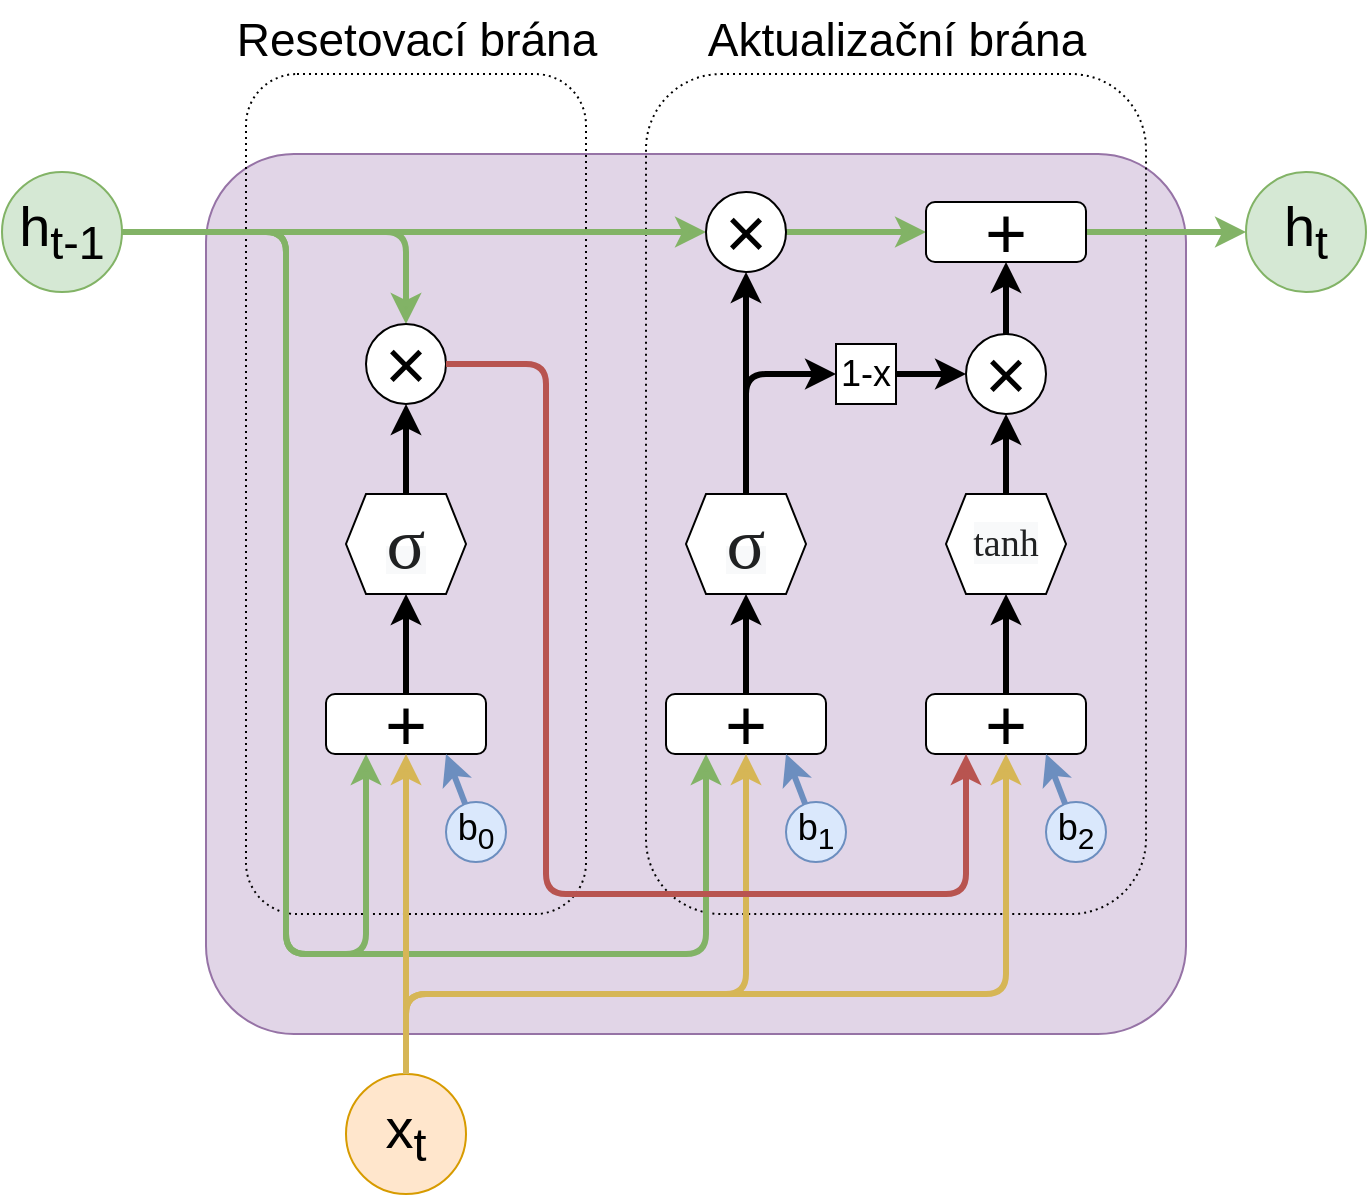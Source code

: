 <mxfile>
    <diagram id="cttUkUFFzSHb7aEH2Uw1" name="Page-1">
        <mxGraphModel dx="1697" dy="709" grid="1" gridSize="10" guides="1" tooltips="1" connect="1" arrows="1" fold="1" page="1" pageScale="1" pageWidth="850" pageHeight="1100" math="0" shadow="0">
            <root>
                <mxCell id="0"/>
                <mxCell id="1" parent="0"/>
                <mxCell id="2" value="" style="rounded=1;whiteSpace=wrap;html=1;fillColor=#e1d5e7;strokeColor=#9673a6;arcSize=10;" parent="1" vertex="1">
                    <mxGeometry y="170" width="490" height="440" as="geometry"/>
                </mxCell>
                <mxCell id="69" value="" style="rounded=1;whiteSpace=wrap;html=1;fillColor=none;dashed=1;dashPattern=1 2;" parent="1" vertex="1">
                    <mxGeometry x="220" y="130" width="250" height="420" as="geometry"/>
                </mxCell>
                <mxCell id="68" value="" style="rounded=1;whiteSpace=wrap;html=1;fillColor=none;dashed=1;dashPattern=1 2;" parent="1" vertex="1">
                    <mxGeometry x="20" y="130" width="170" height="420" as="geometry"/>
                </mxCell>
                <mxCell id="89" style="edgeStyle=none;html=1;strokeWidth=3;fillColor=#d5e8d4;strokeColor=#82b366;" parent="1" source="97" target="8" edge="1">
                    <mxGeometry relative="1" as="geometry"/>
                </mxCell>
                <mxCell id="90" style="edgeStyle=orthogonalEdgeStyle;html=1;strokeWidth=3;fillColor=#d5e8d4;strokeColor=#82b366;" parent="1" source="3" target="4" edge="1">
                    <mxGeometry relative="1" as="geometry"/>
                </mxCell>
                <mxCell id="104" style="edgeStyle=orthogonalEdgeStyle;html=1;strokeWidth=3;fillColor=#d5e8d4;strokeColor=#82b366;" edge="1" parent="1" source="3" target="5">
                    <mxGeometry relative="1" as="geometry">
                        <Array as="points">
                            <mxPoint x="40" y="209"/>
                            <mxPoint x="40" y="570"/>
                            <mxPoint x="80" y="570"/>
                        </Array>
                    </mxGeometry>
                </mxCell>
                <mxCell id="105" style="edgeStyle=orthogonalEdgeStyle;html=1;strokeWidth=3;fillColor=#d5e8d4;strokeColor=#82b366;" edge="1" parent="1" source="3" target="31">
                    <mxGeometry relative="1" as="geometry">
                        <Array as="points">
                            <mxPoint x="40" y="209"/>
                            <mxPoint x="40" y="570"/>
                            <mxPoint x="250" y="570"/>
                        </Array>
                    </mxGeometry>
                </mxCell>
                <mxCell id="3" value="&lt;span style=&quot;color: rgb(0, 0, 0);&quot;&gt;h&lt;/span&gt;&lt;sub&gt;t-1&lt;/sub&gt;" style="ellipse;whiteSpace=wrap;html=1;aspect=fixed;fontSize=28;fillColor=#d5e8d4;strokeColor=#82b366;" parent="1" vertex="1">
                    <mxGeometry x="-102" y="179" width="60" height="60" as="geometry"/>
                </mxCell>
                <mxCell id="4" value="&lt;font style=&quot;font-size: 36px;&quot;&gt;×&lt;/font&gt;" style="ellipse;whiteSpace=wrap;html=1;aspect=fixed;" parent="1" vertex="1">
                    <mxGeometry x="80" y="255" width="40" height="40" as="geometry"/>
                </mxCell>
                <mxCell id="19" style="edgeStyle=none;html=1;exitX=0.5;exitY=0;exitDx=0;exitDy=0;strokeWidth=3;" parent="1" source="5" target="18" edge="1">
                    <mxGeometry relative="1" as="geometry"/>
                </mxCell>
                <mxCell id="5" value="&lt;font style=&quot;font-size: 36px;&quot;&gt;+&lt;/font&gt;" style="rounded=1;whiteSpace=wrap;html=1;" parent="1" vertex="1">
                    <mxGeometry x="60" y="440" width="80" height="30" as="geometry"/>
                </mxCell>
                <mxCell id="63" style="edgeStyle=orthogonalEdgeStyle;html=1;strokeWidth=3;fillColor=#d5e8d4;strokeColor=#82b366;" parent="1" source="8" target="62" edge="1">
                    <mxGeometry relative="1" as="geometry"/>
                </mxCell>
                <mxCell id="8" value="&lt;font style=&quot;font-size: 36px;&quot;&gt;+&lt;/font&gt;" style="rounded=1;whiteSpace=wrap;html=1;" parent="1" vertex="1">
                    <mxGeometry x="360" y="194" width="80" height="30" as="geometry"/>
                </mxCell>
                <mxCell id="15" style="edgeStyle=orthogonalEdgeStyle;html=1;strokeWidth=3;fillColor=#fff2cc;strokeColor=#d6b656;" parent="1" source="9" target="5" edge="1">
                    <mxGeometry relative="1" as="geometry">
                        <mxPoint x="100.0" y="486" as="targetPoint"/>
                    </mxGeometry>
                </mxCell>
                <mxCell id="9" value="x&lt;sub&gt;t&lt;/sub&gt;" style="ellipse;whiteSpace=wrap;html=1;aspect=fixed;fontSize=28;fillColor=#ffe6cc;strokeColor=#d79b00;" parent="1" vertex="1">
                    <mxGeometry x="70" y="630" width="60" height="60" as="geometry"/>
                </mxCell>
                <mxCell id="20" style="edgeStyle=orthogonalEdgeStyle;html=1;strokeWidth=3;" parent="1" source="18" target="4" edge="1">
                    <mxGeometry relative="1" as="geometry">
                        <mxPoint x="100" y="309" as="sourcePoint"/>
                        <Array as="points">
                            <mxPoint x="100" y="310"/>
                            <mxPoint x="100" y="310"/>
                        </Array>
                        <mxPoint x="-60" y="300" as="targetPoint"/>
                    </mxGeometry>
                </mxCell>
                <mxCell id="18" value="&lt;span style=&quot;color: rgb(32, 33, 34); font-family: &amp;quot;Times New Roman&amp;quot;, serif; background-color: rgb(248, 249, 250);&quot;&gt;&lt;font style=&quot;font-size: 36px;&quot;&gt;σ&lt;/font&gt;&lt;/span&gt;" style="shape=hexagon;perimeter=hexagonPerimeter2;whiteSpace=wrap;html=1;fixedSize=1;size=10;" parent="1" vertex="1">
                    <mxGeometry x="70" y="340" width="60" height="50" as="geometry"/>
                </mxCell>
                <mxCell id="30" style="edgeStyle=none;html=1;exitX=0.5;exitY=0;exitDx=0;exitDy=0;strokeWidth=3;" parent="1" source="31" target="34" edge="1">
                    <mxGeometry relative="1" as="geometry"/>
                </mxCell>
                <mxCell id="31" value="&lt;font style=&quot;font-size: 36px;&quot;&gt;+&lt;/font&gt;" style="rounded=1;whiteSpace=wrap;html=1;" parent="1" vertex="1">
                    <mxGeometry x="230" y="440" width="80" height="30" as="geometry"/>
                </mxCell>
                <mxCell id="32" style="edgeStyle=orthogonalEdgeStyle;html=1;strokeWidth=3;fillColor=#fff2cc;strokeColor=#d6b656;" parent="1" source="9" target="31" edge="1">
                    <mxGeometry relative="1" as="geometry">
                        <mxPoint x="270" y="596" as="sourcePoint"/>
                        <mxPoint x="270" y="486" as="targetPoint"/>
                        <Array as="points">
                            <mxPoint x="100" y="590"/>
                            <mxPoint x="270" y="590"/>
                        </Array>
                    </mxGeometry>
                </mxCell>
                <mxCell id="49" style="edgeStyle=orthogonalEdgeStyle;html=1;strokeWidth=3;" parent="1" source="100" target="45" edge="1">
                    <mxGeometry relative="1" as="geometry">
                        <Array as="points"/>
                        <mxPoint x="350.0" y="280" as="sourcePoint"/>
                    </mxGeometry>
                </mxCell>
                <mxCell id="99" style="edgeStyle=none;html=1;strokeWidth=3;" edge="1" parent="1" source="34" target="97">
                    <mxGeometry relative="1" as="geometry"/>
                </mxCell>
                <mxCell id="34" value="&lt;span style=&quot;color: rgb(32, 33, 34); font-family: &amp;quot;Times New Roman&amp;quot;, serif; background-color: rgb(248, 249, 250);&quot;&gt;&lt;font style=&quot;font-size: 36px;&quot;&gt;σ&lt;/font&gt;&lt;/span&gt;" style="shape=hexagon;perimeter=hexagonPerimeter2;whiteSpace=wrap;html=1;fixedSize=1;size=10;" parent="1" vertex="1">
                    <mxGeometry x="240" y="340" width="60" height="50" as="geometry"/>
                </mxCell>
                <mxCell id="39" style="edgeStyle=none;html=1;exitX=0.5;exitY=0;exitDx=0;exitDy=0;strokeWidth=3;" parent="1" source="40" target="43" edge="1">
                    <mxGeometry relative="1" as="geometry"/>
                </mxCell>
                <mxCell id="40" value="&lt;font style=&quot;font-size: 36px;&quot;&gt;+&lt;/font&gt;" style="rounded=1;whiteSpace=wrap;html=1;" parent="1" vertex="1">
                    <mxGeometry x="360" y="440" width="80" height="30" as="geometry"/>
                </mxCell>
                <mxCell id="41" style="edgeStyle=orthogonalEdgeStyle;html=1;strokeWidth=3;fillColor=#fff2cc;strokeColor=#d6b656;" parent="1" source="9" target="40" edge="1">
                    <mxGeometry relative="1" as="geometry">
                        <mxPoint x="200" y="596" as="sourcePoint"/>
                        <Array as="points">
                            <mxPoint x="100" y="590"/>
                            <mxPoint x="400" y="590"/>
                        </Array>
                        <mxPoint x="370" y="486" as="targetPoint"/>
                    </mxGeometry>
                </mxCell>
                <mxCell id="46" style="edgeStyle=orthogonalEdgeStyle;html=1;strokeWidth=3;" parent="1" source="43" target="45" edge="1">
                    <mxGeometry relative="1" as="geometry"/>
                </mxCell>
                <mxCell id="43" value="&lt;span style=&quot;color: rgb(32, 33, 34); font-family: &amp;quot;Times New Roman&amp;quot;, serif; background-color: rgb(248, 249, 250);&quot;&gt;&lt;font&gt;tanh&lt;/font&gt;&lt;/span&gt;" style="shape=hexagon;perimeter=hexagonPerimeter2;whiteSpace=wrap;html=1;fixedSize=1;size=10;fontSize=19;" parent="1" vertex="1">
                    <mxGeometry x="370" y="340" width="60" height="50" as="geometry"/>
                </mxCell>
                <mxCell id="47" style="edgeStyle=orthogonalEdgeStyle;html=1;strokeWidth=3;" parent="1" source="45" target="8" edge="1">
                    <mxGeometry relative="1" as="geometry"/>
                </mxCell>
                <mxCell id="45" value="&lt;font style=&quot;font-size: 36px;&quot;&gt;×&lt;/font&gt;" style="ellipse;whiteSpace=wrap;html=1;aspect=fixed;" parent="1" vertex="1">
                    <mxGeometry x="380" y="260" width="40" height="40" as="geometry"/>
                </mxCell>
                <mxCell id="62" value="&lt;span style=&quot;color: rgb(0, 0, 0);&quot;&gt;h&lt;/span&gt;&lt;sub&gt;t&lt;/sub&gt;" style="ellipse;whiteSpace=wrap;html=1;aspect=fixed;fontSize=28;fillColor=#d5e8d4;strokeColor=#82b366;" parent="1" vertex="1">
                    <mxGeometry x="520" y="179" width="60" height="60" as="geometry"/>
                </mxCell>
                <mxCell id="73" style="edgeStyle=none;html=1;fillColor=#dae8fc;strokeColor=#6c8ebf;strokeWidth=3;entryX=0.75;entryY=1;entryDx=0;entryDy=0;" parent="1" source="72" target="5" edge="1">
                    <mxGeometry relative="1" as="geometry">
                        <mxPoint x="130.48" y="486.84" as="targetPoint"/>
                    </mxGeometry>
                </mxCell>
                <mxCell id="72" value="b&lt;sub&gt;0&lt;/sub&gt;" style="ellipse;whiteSpace=wrap;html=1;aspect=fixed;fontSize=18;fillColor=#dae8fc;strokeColor=#6c8ebf;" parent="1" vertex="1">
                    <mxGeometry x="120" y="494" width="30" height="30" as="geometry"/>
                </mxCell>
                <mxCell id="74" style="edgeStyle=none;html=1;fillColor=#dae8fc;strokeColor=#6c8ebf;strokeWidth=3;entryX=0.75;entryY=1;entryDx=0;entryDy=0;" parent="1" source="75" target="31" edge="1">
                    <mxGeometry relative="1" as="geometry">
                        <mxPoint x="290" y="470" as="targetPoint"/>
                    </mxGeometry>
                </mxCell>
                <mxCell id="75" value="b&lt;sub&gt;1&lt;/sub&gt;" style="ellipse;whiteSpace=wrap;html=1;aspect=fixed;fontSize=18;fillColor=#dae8fc;strokeColor=#6c8ebf;" parent="1" vertex="1">
                    <mxGeometry x="290" y="494" width="30" height="30" as="geometry"/>
                </mxCell>
                <mxCell id="76" style="edgeStyle=none;html=1;fillColor=#dae8fc;strokeColor=#6c8ebf;strokeWidth=3;entryX=0.75;entryY=1;entryDx=0;entryDy=0;" parent="1" source="77" edge="1">
                    <mxGeometry relative="1" as="geometry">
                        <mxPoint x="420" y="470" as="targetPoint"/>
                    </mxGeometry>
                </mxCell>
                <mxCell id="77" value="b&lt;sub&gt;2&lt;/sub&gt;" style="ellipse;whiteSpace=wrap;html=1;aspect=fixed;fontSize=18;fillColor=#dae8fc;strokeColor=#6c8ebf;" parent="1" vertex="1">
                    <mxGeometry x="420" y="494" width="30" height="30" as="geometry"/>
                </mxCell>
                <mxCell id="84" value="Resetovací brána" style="text;html=1;align=center;verticalAlign=middle;resizable=0;points=[];autosize=1;strokeColor=none;fillColor=none;fontSize=23;" parent="1" vertex="1">
                    <mxGeometry x="5" y="93" width="200" height="40" as="geometry"/>
                </mxCell>
                <mxCell id="87" value="Aktualizační brána" style="text;html=1;align=center;verticalAlign=middle;resizable=0;points=[];autosize=1;strokeColor=none;fillColor=none;fontSize=23;" parent="1" vertex="1">
                    <mxGeometry x="240" y="93" width="210" height="40" as="geometry"/>
                </mxCell>
                <mxCell id="98" value="" style="edgeStyle=none;html=1;strokeWidth=3;fillColor=#d5e8d4;strokeColor=#82b366;" edge="1" parent="1" source="3" target="97">
                    <mxGeometry relative="1" as="geometry">
                        <mxPoint x="-42" y="209" as="sourcePoint"/>
                        <mxPoint x="330" y="209" as="targetPoint"/>
                    </mxGeometry>
                </mxCell>
                <mxCell id="97" value="&lt;font style=&quot;font-size: 36px;&quot;&gt;×&lt;/font&gt;" style="ellipse;whiteSpace=wrap;html=1;aspect=fixed;" vertex="1" parent="1">
                    <mxGeometry x="250" y="189" width="40" height="40" as="geometry"/>
                </mxCell>
                <mxCell id="102" value="" style="edgeStyle=orthogonalEdgeStyle;html=1;strokeWidth=3;" edge="1" parent="1" source="34" target="100">
                    <mxGeometry relative="1" as="geometry">
                        <Array as="points">
                            <mxPoint x="270" y="280"/>
                        </Array>
                        <mxPoint x="270" y="340" as="sourcePoint"/>
                        <mxPoint x="350" y="270" as="targetPoint"/>
                    </mxGeometry>
                </mxCell>
                <mxCell id="100" value="1-x" style="rounded=0;whiteSpace=wrap;html=1;fontSize=18;" vertex="1" parent="1">
                    <mxGeometry x="315" y="265" width="30" height="30" as="geometry"/>
                </mxCell>
                <mxCell id="96" style="edgeStyle=orthogonalEdgeStyle;html=1;fillColor=#f8cecc;strokeColor=#b85450;strokeWidth=3;" parent="1" source="4" target="40" edge="1">
                    <mxGeometry relative="1" as="geometry">
                        <Array as="points">
                            <mxPoint x="170" y="275"/>
                            <mxPoint x="170" y="540"/>
                            <mxPoint x="380" y="540"/>
                        </Array>
                    </mxGeometry>
                </mxCell>
            </root>
        </mxGraphModel>
    </diagram>
</mxfile>